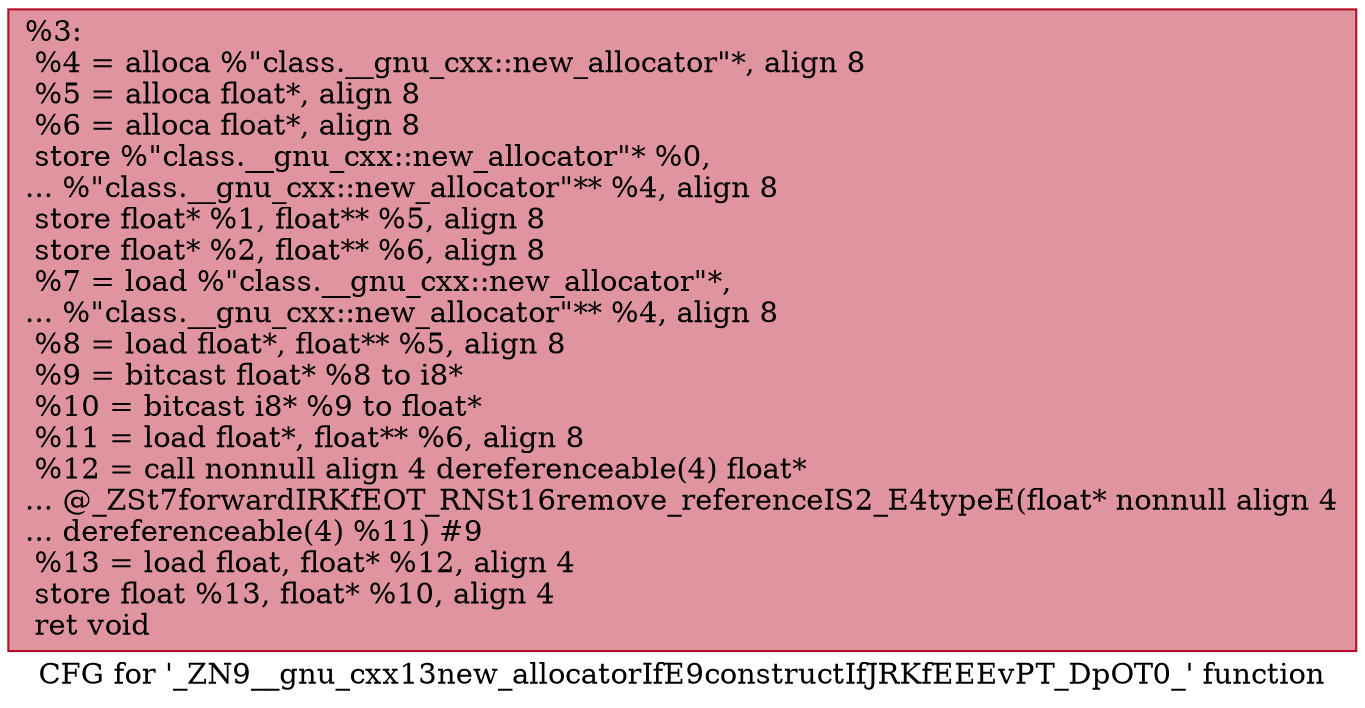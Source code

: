 digraph "CFG for '_ZN9__gnu_cxx13new_allocatorIfE9constructIfJRKfEEEvPT_DpOT0_' function" {
	label="CFG for '_ZN9__gnu_cxx13new_allocatorIfE9constructIfJRKfEEEvPT_DpOT0_' function";

	Node0x55c17f0566e0 [shape=record,color="#b70d28ff", style=filled, fillcolor="#b70d2870",label="{%3:\l  %4 = alloca %\"class.__gnu_cxx::new_allocator\"*, align 8\l  %5 = alloca float*, align 8\l  %6 = alloca float*, align 8\l  store %\"class.__gnu_cxx::new_allocator\"* %0,\l... %\"class.__gnu_cxx::new_allocator\"** %4, align 8\l  store float* %1, float** %5, align 8\l  store float* %2, float** %6, align 8\l  %7 = load %\"class.__gnu_cxx::new_allocator\"*,\l... %\"class.__gnu_cxx::new_allocator\"** %4, align 8\l  %8 = load float*, float** %5, align 8\l  %9 = bitcast float* %8 to i8*\l  %10 = bitcast i8* %9 to float*\l  %11 = load float*, float** %6, align 8\l  %12 = call nonnull align 4 dereferenceable(4) float*\l... @_ZSt7forwardIRKfEOT_RNSt16remove_referenceIS2_E4typeE(float* nonnull align 4\l... dereferenceable(4) %11) #9\l  %13 = load float, float* %12, align 4\l  store float %13, float* %10, align 4\l  ret void\l}"];
}
